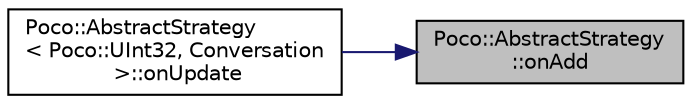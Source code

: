 digraph "Poco::AbstractStrategy::onAdd"
{
 // LATEX_PDF_SIZE
  edge [fontname="Helvetica",fontsize="10",labelfontname="Helvetica",labelfontsize="10"];
  node [fontname="Helvetica",fontsize="10",shape=record];
  rankdir="RL";
  Node1 [label="Poco::AbstractStrategy\l::onAdd",height=0.2,width=0.4,color="black", fillcolor="grey75", style="filled", fontcolor="black",tooltip=" "];
  Node1 -> Node2 [dir="back",color="midnightblue",fontsize="10",style="solid",fontname="Helvetica"];
  Node2 [label="Poco::AbstractStrategy\l\< Poco::UInt32, Conversation\l \>::onUpdate",height=0.2,width=0.4,color="black", fillcolor="white", style="filled",URL="$classPoco_1_1AbstractStrategy.html#ae6d1f28a5590ebd288eb644747b016a7",tooltip="Updates an existing entry."];
}
